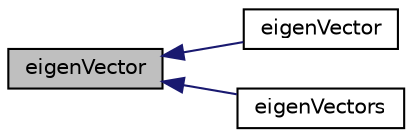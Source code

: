 digraph "eigenVector"
{
  bgcolor="transparent";
  edge [fontname="Helvetica",fontsize="10",labelfontname="Helvetica",labelfontsize="10"];
  node [fontname="Helvetica",fontsize="10",shape=record];
  rankdir="LR";
  Node1 [label="eigenVector",height=0.2,width=0.4,color="black", fillcolor="grey75", style="filled", fontcolor="black"];
  Node1 -> Node2 [dir="back",color="midnightblue",fontsize="10",style="solid",fontname="Helvetica"];
  Node2 [label="eigenVector",height=0.2,width=0.4,color="black",URL="$a10725.html#a64494e54a45a073ea986ea61968f66b7"];
  Node1 -> Node3 [dir="back",color="midnightblue",fontsize="10",style="solid",fontname="Helvetica"];
  Node3 [label="eigenVectors",height=0.2,width=0.4,color="black",URL="$a10725.html#a8c9e73d2a3e4751cc6c74e1d69ff3bc9"];
}
